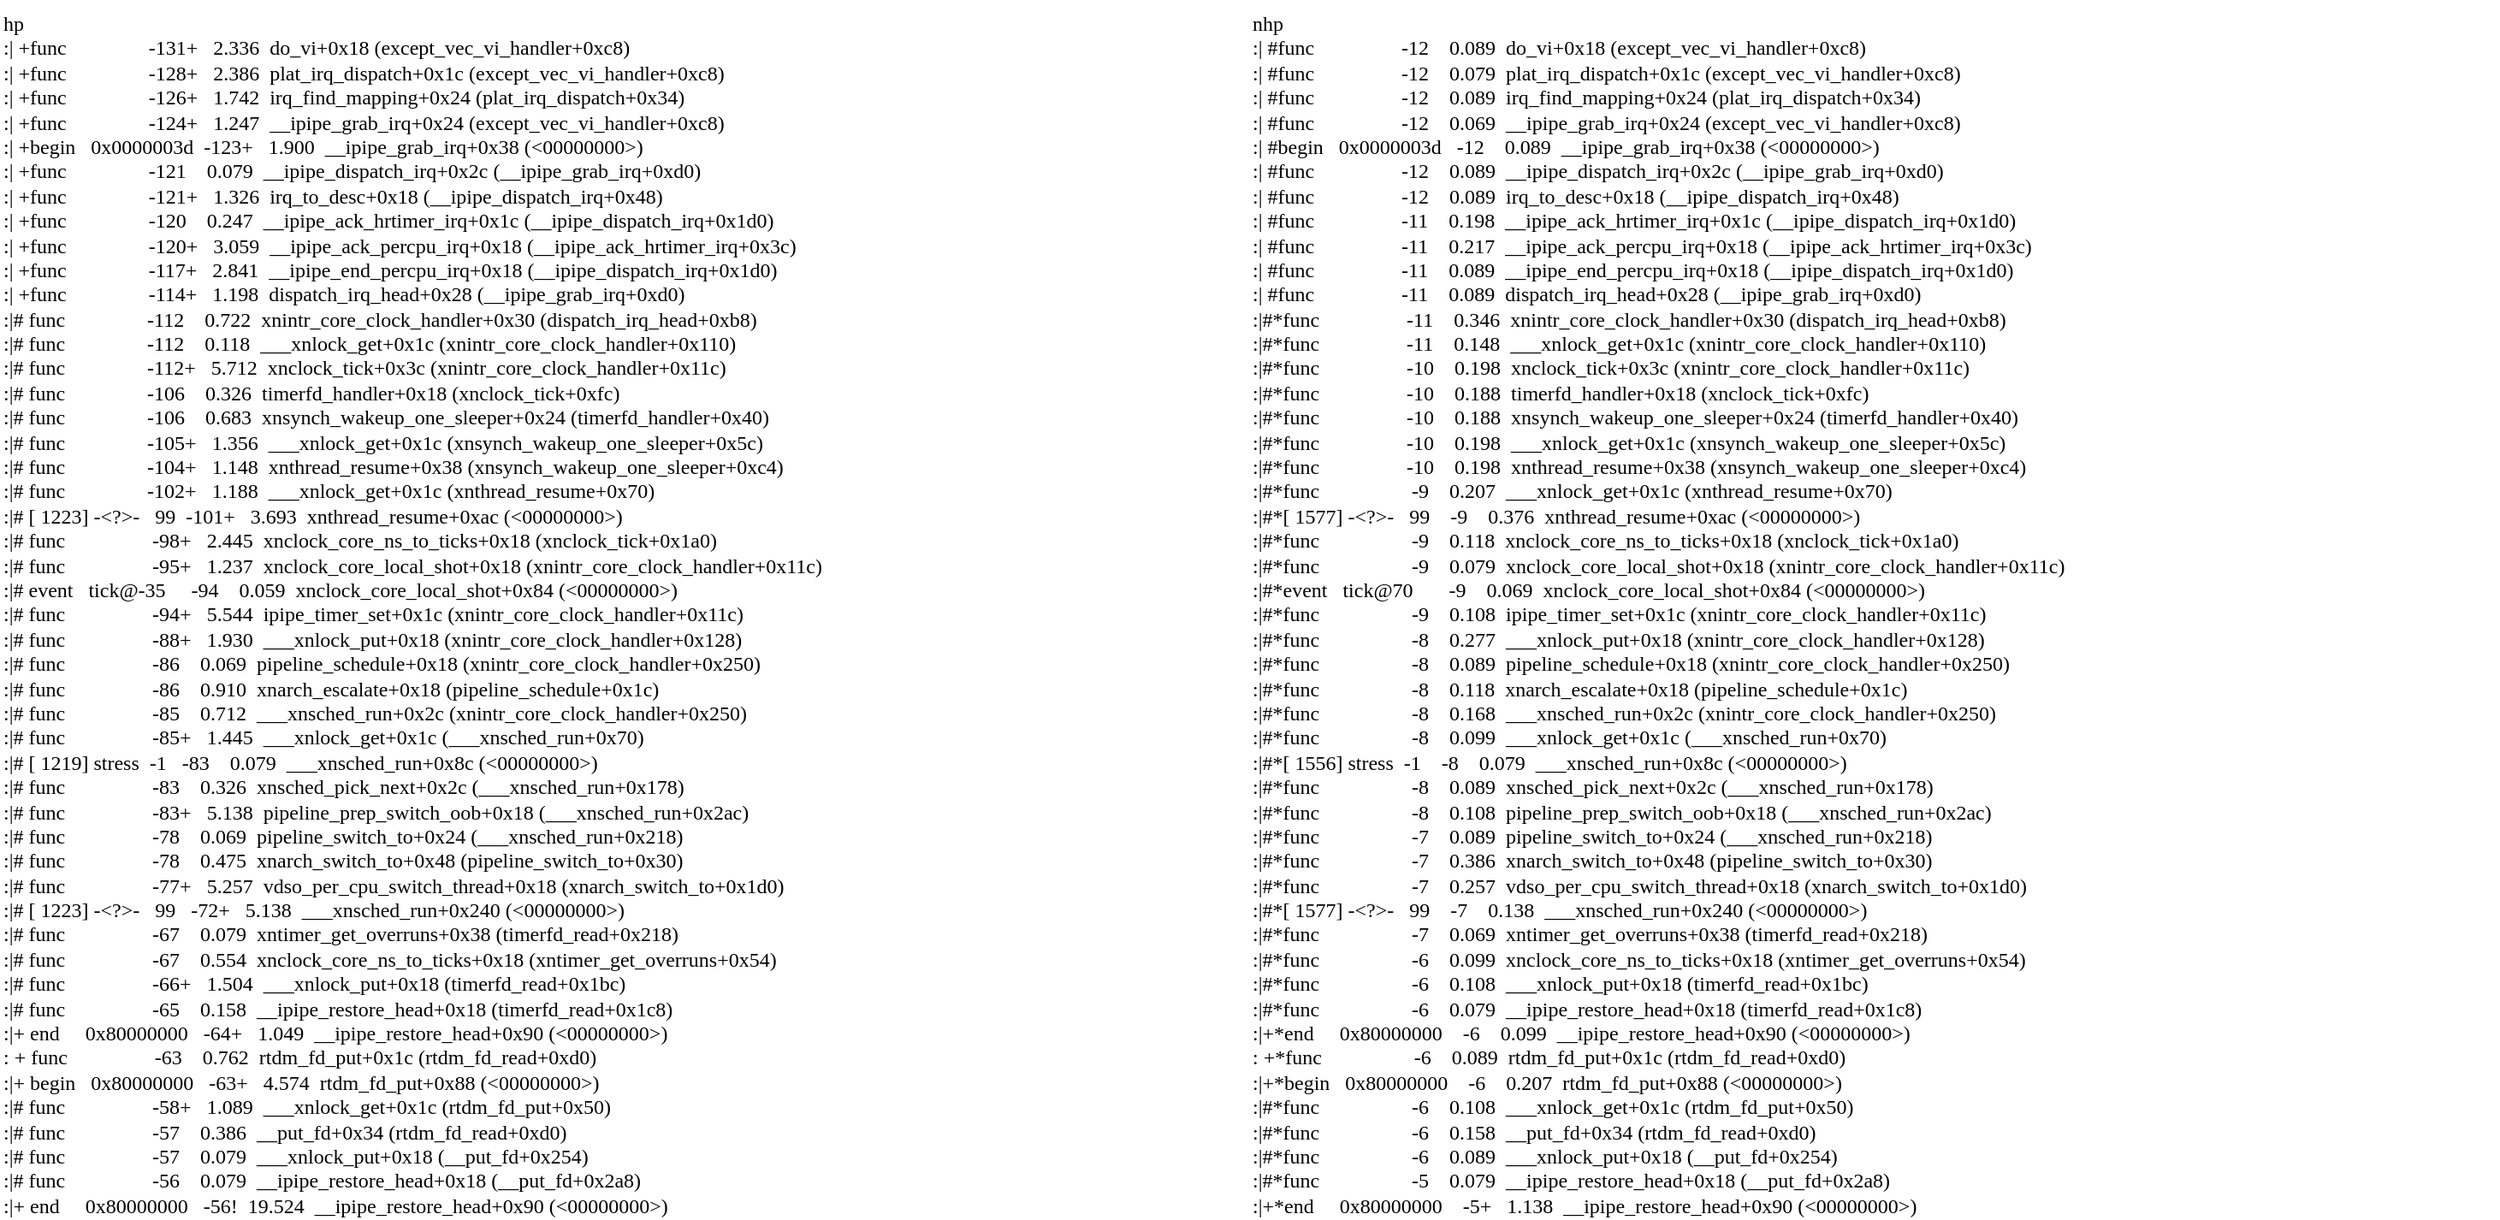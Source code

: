 <mxfile version="20.8.16" type="device"><diagram name="Page-1" id="9X0ESf6F69z7x2L2r5KG"><mxGraphModel dx="2944" dy="662" grid="1" gridSize="10" guides="1" tooltips="1" connect="1" arrows="1" fold="1" page="1" pageScale="1" pageWidth="827" pageHeight="1169" math="0" shadow="0"><root><mxCell id="0"/><mxCell id="1" parent="0"/><mxCell id="D_BlrdBhQ7VcLvINjg4x-1" value="&lt;div&gt;nhp&lt;/div&gt;&lt;div&gt;:| #func&amp;nbsp; &amp;nbsp; &amp;nbsp; &amp;nbsp; &amp;nbsp; &amp;nbsp; &amp;nbsp; &amp;nbsp; &amp;nbsp;-12&amp;nbsp; &amp;nbsp; 0.089&amp;nbsp; do_vi+0x18 (except_vec_vi_handler+0xc8)&lt;/div&gt;&lt;div&gt;:| #func&amp;nbsp; &amp;nbsp; &amp;nbsp; &amp;nbsp; &amp;nbsp; &amp;nbsp; &amp;nbsp; &amp;nbsp; &amp;nbsp;-12&amp;nbsp; &amp;nbsp; 0.079&amp;nbsp; plat_irq_dispatch+0x1c (except_vec_vi_handler+0xc8)&lt;/div&gt;&lt;div&gt;:| #func&amp;nbsp; &amp;nbsp; &amp;nbsp; &amp;nbsp; &amp;nbsp; &amp;nbsp; &amp;nbsp; &amp;nbsp; &amp;nbsp;-12&amp;nbsp; &amp;nbsp; 0.089&amp;nbsp; irq_find_mapping+0x24 (plat_irq_dispatch+0x34)&lt;/div&gt;&lt;div&gt;:| #func&amp;nbsp; &amp;nbsp; &amp;nbsp; &amp;nbsp; &amp;nbsp; &amp;nbsp; &amp;nbsp; &amp;nbsp; &amp;nbsp;-12&amp;nbsp; &amp;nbsp; 0.069&amp;nbsp; __ipipe_grab_irq+0x24 (except_vec_vi_handler+0xc8)&lt;/div&gt;&lt;div&gt;:| #begin&amp;nbsp; &amp;nbsp;0x0000003d&amp;nbsp; &amp;nbsp;-12&amp;nbsp; &amp;nbsp; 0.089&amp;nbsp; __ipipe_grab_irq+0x38 (&amp;lt;00000000&amp;gt;)&lt;/div&gt;&lt;div&gt;:| #func&amp;nbsp; &amp;nbsp; &amp;nbsp; &amp;nbsp; &amp;nbsp; &amp;nbsp; &amp;nbsp; &amp;nbsp; &amp;nbsp;-12&amp;nbsp; &amp;nbsp; 0.089&amp;nbsp; __ipipe_dispatch_irq+0x2c (__ipipe_grab_irq+0xd0)&lt;/div&gt;&lt;div&gt;:| #func&amp;nbsp; &amp;nbsp; &amp;nbsp; &amp;nbsp; &amp;nbsp; &amp;nbsp; &amp;nbsp; &amp;nbsp; &amp;nbsp;-12&amp;nbsp; &amp;nbsp; 0.089&amp;nbsp; irq_to_desc+0x18 (__ipipe_dispatch_irq+0x48)&lt;/div&gt;&lt;div&gt;:| #func&amp;nbsp; &amp;nbsp; &amp;nbsp; &amp;nbsp; &amp;nbsp; &amp;nbsp; &amp;nbsp; &amp;nbsp; &amp;nbsp;-11&amp;nbsp; &amp;nbsp; 0.198&amp;nbsp; __ipipe_ack_hrtimer_irq+0x1c (__ipipe_dispatch_irq+0x1d0)&lt;/div&gt;&lt;div&gt;:| #func&amp;nbsp; &amp;nbsp; &amp;nbsp; &amp;nbsp; &amp;nbsp; &amp;nbsp; &amp;nbsp; &amp;nbsp; &amp;nbsp;-11&amp;nbsp; &amp;nbsp; 0.217&amp;nbsp; __ipipe_ack_percpu_irq+0x18 (__ipipe_ack_hrtimer_irq+0x3c)&lt;/div&gt;&lt;div&gt;:| #func&amp;nbsp; &amp;nbsp; &amp;nbsp; &amp;nbsp; &amp;nbsp; &amp;nbsp; &amp;nbsp; &amp;nbsp; &amp;nbsp;-11&amp;nbsp; &amp;nbsp; 0.089&amp;nbsp; __ipipe_end_percpu_irq+0x18 (__ipipe_dispatch_irq+0x1d0)&lt;/div&gt;&lt;div&gt;:| #func&amp;nbsp; &amp;nbsp; &amp;nbsp; &amp;nbsp; &amp;nbsp; &amp;nbsp; &amp;nbsp; &amp;nbsp; &amp;nbsp;-11&amp;nbsp; &amp;nbsp; 0.089&amp;nbsp; dispatch_irq_head+0x28 (__ipipe_grab_irq+0xd0)&lt;/div&gt;&lt;div&gt;:|#*func&amp;nbsp; &amp;nbsp; &amp;nbsp; &amp;nbsp; &amp;nbsp; &amp;nbsp; &amp;nbsp; &amp;nbsp; &amp;nbsp;-11&amp;nbsp; &amp;nbsp; 0.346&amp;nbsp; xnintr_core_clock_handler+0x30 (dispatch_irq_head+0xb8)&lt;/div&gt;&lt;div&gt;:|#*func&amp;nbsp; &amp;nbsp; &amp;nbsp; &amp;nbsp; &amp;nbsp; &amp;nbsp; &amp;nbsp; &amp;nbsp; &amp;nbsp;-11&amp;nbsp; &amp;nbsp; 0.148&amp;nbsp; ___xnlock_get+0x1c (xnintr_core_clock_handler+0x110)&lt;/div&gt;&lt;div&gt;:|#*func&amp;nbsp; &amp;nbsp; &amp;nbsp; &amp;nbsp; &amp;nbsp; &amp;nbsp; &amp;nbsp; &amp;nbsp; &amp;nbsp;-10&amp;nbsp; &amp;nbsp; 0.198&amp;nbsp; xnclock_tick+0x3c (xnintr_core_clock_handler+0x11c)&lt;/div&gt;&lt;div&gt;:|#*func&amp;nbsp; &amp;nbsp; &amp;nbsp; &amp;nbsp; &amp;nbsp; &amp;nbsp; &amp;nbsp; &amp;nbsp; &amp;nbsp;-10&amp;nbsp; &amp;nbsp; 0.188&amp;nbsp; timerfd_handler+0x18 (xnclock_tick+0xfc)&lt;/div&gt;&lt;div&gt;:|#*func&amp;nbsp; &amp;nbsp; &amp;nbsp; &amp;nbsp; &amp;nbsp; &amp;nbsp; &amp;nbsp; &amp;nbsp; &amp;nbsp;-10&amp;nbsp; &amp;nbsp; 0.188&amp;nbsp; xnsynch_wakeup_one_sleeper+0x24 (timerfd_handler+0x40)&lt;/div&gt;&lt;div&gt;:|#*func&amp;nbsp; &amp;nbsp; &amp;nbsp; &amp;nbsp; &amp;nbsp; &amp;nbsp; &amp;nbsp; &amp;nbsp; &amp;nbsp;-10&amp;nbsp; &amp;nbsp; 0.198&amp;nbsp; ___xnlock_get+0x1c (xnsynch_wakeup_one_sleeper+0x5c)&lt;/div&gt;&lt;div&gt;:|#*func&amp;nbsp; &amp;nbsp; &amp;nbsp; &amp;nbsp; &amp;nbsp; &amp;nbsp; &amp;nbsp; &amp;nbsp; &amp;nbsp;-10&amp;nbsp; &amp;nbsp; 0.198&amp;nbsp; xnthread_resume+0x38 (xnsynch_wakeup_one_sleeper+0xc4)&lt;/div&gt;&lt;div&gt;:|#*func&amp;nbsp; &amp;nbsp; &amp;nbsp; &amp;nbsp; &amp;nbsp; &amp;nbsp; &amp;nbsp; &amp;nbsp; &amp;nbsp; -9&amp;nbsp; &amp;nbsp; 0.207&amp;nbsp; ___xnlock_get+0x1c (xnthread_resume+0x70)&lt;/div&gt;&lt;div&gt;:|#*[ 1577] -&amp;lt;?&amp;gt;-&amp;nbsp; &amp;nbsp;99&amp;nbsp; &amp;nbsp; -9&amp;nbsp; &amp;nbsp; 0.376&amp;nbsp; xnthread_resume+0xac (&amp;lt;00000000&amp;gt;)&lt;/div&gt;&lt;div&gt;:|#*func&amp;nbsp; &amp;nbsp; &amp;nbsp; &amp;nbsp; &amp;nbsp; &amp;nbsp; &amp;nbsp; &amp;nbsp; &amp;nbsp; -9&amp;nbsp; &amp;nbsp; 0.118&amp;nbsp; xnclock_core_ns_to_ticks+0x18 (xnclock_tick+0x1a0)&lt;/div&gt;&lt;div&gt;:|#*func&amp;nbsp; &amp;nbsp; &amp;nbsp; &amp;nbsp; &amp;nbsp; &amp;nbsp; &amp;nbsp; &amp;nbsp; &amp;nbsp; -9&amp;nbsp; &amp;nbsp; 0.079&amp;nbsp; xnclock_core_local_shot+0x18 (xnintr_core_clock_handler+0x11c)&lt;/div&gt;&lt;div&gt;:|#*event&amp;nbsp; &amp;nbsp;tick@70&amp;nbsp; &amp;nbsp; &amp;nbsp; &amp;nbsp;-9&amp;nbsp; &amp;nbsp; 0.069&amp;nbsp; xnclock_core_local_shot+0x84 (&amp;lt;00000000&amp;gt;)&lt;/div&gt;&lt;div&gt;:|#*func&amp;nbsp; &amp;nbsp; &amp;nbsp; &amp;nbsp; &amp;nbsp; &amp;nbsp; &amp;nbsp; &amp;nbsp; &amp;nbsp; -9&amp;nbsp; &amp;nbsp; 0.108&amp;nbsp; ipipe_timer_set+0x1c (xnintr_core_clock_handler+0x11c)&lt;/div&gt;&lt;div&gt;:|#*func&amp;nbsp; &amp;nbsp; &amp;nbsp; &amp;nbsp; &amp;nbsp; &amp;nbsp; &amp;nbsp; &amp;nbsp; &amp;nbsp; -8&amp;nbsp; &amp;nbsp; 0.277&amp;nbsp; ___xnlock_put+0x18 (xnintr_core_clock_handler+0x128)&lt;/div&gt;&lt;div&gt;:|#*func&amp;nbsp; &amp;nbsp; &amp;nbsp; &amp;nbsp; &amp;nbsp; &amp;nbsp; &amp;nbsp; &amp;nbsp; &amp;nbsp; -8&amp;nbsp; &amp;nbsp; 0.089&amp;nbsp; pipeline_schedule+0x18 (xnintr_core_clock_handler+0x250)&lt;/div&gt;&lt;div&gt;:|#*func&amp;nbsp; &amp;nbsp; &amp;nbsp; &amp;nbsp; &amp;nbsp; &amp;nbsp; &amp;nbsp; &amp;nbsp; &amp;nbsp; -8&amp;nbsp; &amp;nbsp; 0.118&amp;nbsp; xnarch_escalate+0x18 (pipeline_schedule+0x1c)&lt;/div&gt;&lt;div&gt;:|#*func&amp;nbsp; &amp;nbsp; &amp;nbsp; &amp;nbsp; &amp;nbsp; &amp;nbsp; &amp;nbsp; &amp;nbsp; &amp;nbsp; -8&amp;nbsp; &amp;nbsp; 0.168&amp;nbsp; ___xnsched_run+0x2c (xnintr_core_clock_handler+0x250)&lt;/div&gt;&lt;div&gt;:|#*func&amp;nbsp; &amp;nbsp; &amp;nbsp; &amp;nbsp; &amp;nbsp; &amp;nbsp; &amp;nbsp; &amp;nbsp; &amp;nbsp; -8&amp;nbsp; &amp;nbsp; 0.099&amp;nbsp; ___xnlock_get+0x1c (___xnsched_run+0x70)&lt;/div&gt;&lt;div&gt;:|#*[ 1556] stress&amp;nbsp; -1&amp;nbsp; &amp;nbsp; -8&amp;nbsp; &amp;nbsp; 0.079&amp;nbsp; ___xnsched_run+0x8c (&amp;lt;00000000&amp;gt;)&lt;/div&gt;&lt;div&gt;:|#*func&amp;nbsp; &amp;nbsp; &amp;nbsp; &amp;nbsp; &amp;nbsp; &amp;nbsp; &amp;nbsp; &amp;nbsp; &amp;nbsp; -8&amp;nbsp; &amp;nbsp; 0.089&amp;nbsp; xnsched_pick_next+0x2c (___xnsched_run+0x178)&lt;/div&gt;&lt;div&gt;:|#*func&amp;nbsp; &amp;nbsp; &amp;nbsp; &amp;nbsp; &amp;nbsp; &amp;nbsp; &amp;nbsp; &amp;nbsp; &amp;nbsp; -8&amp;nbsp; &amp;nbsp; 0.108&amp;nbsp; pipeline_prep_switch_oob+0x18 (___xnsched_run+0x2ac)&lt;/div&gt;&lt;div&gt;:|#*func&amp;nbsp; &amp;nbsp; &amp;nbsp; &amp;nbsp; &amp;nbsp; &amp;nbsp; &amp;nbsp; &amp;nbsp; &amp;nbsp; -7&amp;nbsp; &amp;nbsp; 0.089&amp;nbsp; pipeline_switch_to+0x24 (___xnsched_run+0x218)&lt;/div&gt;&lt;div&gt;:|#*func&amp;nbsp; &amp;nbsp; &amp;nbsp; &amp;nbsp; &amp;nbsp; &amp;nbsp; &amp;nbsp; &amp;nbsp; &amp;nbsp; -7&amp;nbsp; &amp;nbsp; 0.386&amp;nbsp; xnarch_switch_to+0x48 (pipeline_switch_to+0x30)&lt;/div&gt;&lt;div&gt;:|#*func&amp;nbsp; &amp;nbsp; &amp;nbsp; &amp;nbsp; &amp;nbsp; &amp;nbsp; &amp;nbsp; &amp;nbsp; &amp;nbsp; -7&amp;nbsp; &amp;nbsp; 0.257&amp;nbsp; vdso_per_cpu_switch_thread+0x18 (xnarch_switch_to+0x1d0)&lt;/div&gt;&lt;div&gt;:|#*[ 1577] -&amp;lt;?&amp;gt;-&amp;nbsp; &amp;nbsp;99&amp;nbsp; &amp;nbsp; -7&amp;nbsp; &amp;nbsp; 0.138&amp;nbsp; ___xnsched_run+0x240 (&amp;lt;00000000&amp;gt;)&lt;/div&gt;&lt;div&gt;:|#*func&amp;nbsp; &amp;nbsp; &amp;nbsp; &amp;nbsp; &amp;nbsp; &amp;nbsp; &amp;nbsp; &amp;nbsp; &amp;nbsp; -7&amp;nbsp; &amp;nbsp; 0.069&amp;nbsp; xntimer_get_overruns+0x38 (timerfd_read+0x218)&lt;/div&gt;&lt;div&gt;:|#*func&amp;nbsp; &amp;nbsp; &amp;nbsp; &amp;nbsp; &amp;nbsp; &amp;nbsp; &amp;nbsp; &amp;nbsp; &amp;nbsp; -6&amp;nbsp; &amp;nbsp; 0.099&amp;nbsp; xnclock_core_ns_to_ticks+0x18 (xntimer_get_overruns+0x54)&lt;/div&gt;&lt;div&gt;:|#*func&amp;nbsp; &amp;nbsp; &amp;nbsp; &amp;nbsp; &amp;nbsp; &amp;nbsp; &amp;nbsp; &amp;nbsp; &amp;nbsp; -6&amp;nbsp; &amp;nbsp; 0.108&amp;nbsp; ___xnlock_put+0x18 (timerfd_read+0x1bc)&lt;/div&gt;&lt;div&gt;:|#*func&amp;nbsp; &amp;nbsp; &amp;nbsp; &amp;nbsp; &amp;nbsp; &amp;nbsp; &amp;nbsp; &amp;nbsp; &amp;nbsp; -6&amp;nbsp; &amp;nbsp; 0.079&amp;nbsp; __ipipe_restore_head+0x18 (timerfd_read+0x1c8)&lt;/div&gt;&lt;div&gt;:|+*end&amp;nbsp; &amp;nbsp; &amp;nbsp;0x80000000&amp;nbsp; &amp;nbsp; -6&amp;nbsp; &amp;nbsp; 0.099&amp;nbsp; __ipipe_restore_head+0x90 (&amp;lt;00000000&amp;gt;)&lt;/div&gt;&lt;div&gt;: +*func&amp;nbsp; &amp;nbsp; &amp;nbsp; &amp;nbsp; &amp;nbsp; &amp;nbsp; &amp;nbsp; &amp;nbsp; &amp;nbsp; -6&amp;nbsp; &amp;nbsp; 0.089&amp;nbsp; rtdm_fd_put+0x1c (rtdm_fd_read+0xd0)&lt;/div&gt;&lt;div&gt;:|+*begin&amp;nbsp; &amp;nbsp;0x80000000&amp;nbsp; &amp;nbsp; -6&amp;nbsp; &amp;nbsp; 0.207&amp;nbsp; rtdm_fd_put+0x88 (&amp;lt;00000000&amp;gt;)&lt;/div&gt;&lt;div&gt;:|#*func&amp;nbsp; &amp;nbsp; &amp;nbsp; &amp;nbsp; &amp;nbsp; &amp;nbsp; &amp;nbsp; &amp;nbsp; &amp;nbsp; -6&amp;nbsp; &amp;nbsp; 0.108&amp;nbsp; ___xnlock_get+0x1c (rtdm_fd_put+0x50)&lt;/div&gt;&lt;div&gt;:|#*func&amp;nbsp; &amp;nbsp; &amp;nbsp; &amp;nbsp; &amp;nbsp; &amp;nbsp; &amp;nbsp; &amp;nbsp; &amp;nbsp; -6&amp;nbsp; &amp;nbsp; 0.158&amp;nbsp; __put_fd+0x34 (rtdm_fd_read+0xd0)&lt;/div&gt;&lt;div&gt;:|#*func&amp;nbsp; &amp;nbsp; &amp;nbsp; &amp;nbsp; &amp;nbsp; &amp;nbsp; &amp;nbsp; &amp;nbsp; &amp;nbsp; -6&amp;nbsp; &amp;nbsp; 0.089&amp;nbsp; ___xnlock_put+0x18 (__put_fd+0x254)&lt;/div&gt;&lt;div&gt;:|#*func&amp;nbsp; &amp;nbsp; &amp;nbsp; &amp;nbsp; &amp;nbsp; &amp;nbsp; &amp;nbsp; &amp;nbsp; &amp;nbsp; -5&amp;nbsp; &amp;nbsp; 0.079&amp;nbsp; __ipipe_restore_head+0x18 (__put_fd+0x2a8)&lt;/div&gt;&lt;div&gt;:|+*end&amp;nbsp; &amp;nbsp; &amp;nbsp;0x80000000&amp;nbsp; &amp;nbsp; -5+&amp;nbsp; &amp;nbsp;1.138&amp;nbsp; __ipipe_restore_head+0x90 (&amp;lt;00000000&amp;gt;)&lt;/div&gt;" style="text;whiteSpace=wrap;html=1;fontFamily=Fira Code;" parent="1" vertex="1"><mxGeometry x="-170" y="450" width="730" height="170" as="geometry"/></mxCell><mxCell id="YRGdACz2NdePQLeItSf4-1" value="&lt;div&gt;hp&lt;/div&gt;&lt;div&gt;:| +func&amp;nbsp; &amp;nbsp; &amp;nbsp; &amp;nbsp; &amp;nbsp; &amp;nbsp; &amp;nbsp; &amp;nbsp; -131+&amp;nbsp; &amp;nbsp;2.336&amp;nbsp; do_vi+0x18 (except_vec_vi_handler+0xc8)&lt;/div&gt;&lt;div&gt;:| +func&amp;nbsp; &amp;nbsp; &amp;nbsp; &amp;nbsp; &amp;nbsp; &amp;nbsp; &amp;nbsp; &amp;nbsp; -128+&amp;nbsp; &amp;nbsp;2.386&amp;nbsp; plat_irq_dispatch+0x1c (except_vec_vi_handler+0xc8)&lt;/div&gt;&lt;div&gt;:| +func&amp;nbsp; &amp;nbsp; &amp;nbsp; &amp;nbsp; &amp;nbsp; &amp;nbsp; &amp;nbsp; &amp;nbsp; -126+&amp;nbsp; &amp;nbsp;1.742&amp;nbsp; irq_find_mapping+0x24 (plat_irq_dispatch+0x34)&lt;/div&gt;&lt;div&gt;:| +func&amp;nbsp; &amp;nbsp; &amp;nbsp; &amp;nbsp; &amp;nbsp; &amp;nbsp; &amp;nbsp; &amp;nbsp; -124+&amp;nbsp; &amp;nbsp;1.247&amp;nbsp; __ipipe_grab_irq+0x24 (except_vec_vi_handler+0xc8)&lt;/div&gt;&lt;div&gt;:| +begin&amp;nbsp; &amp;nbsp;0x0000003d&amp;nbsp; -123+&amp;nbsp; &amp;nbsp;1.900&amp;nbsp; __ipipe_grab_irq+0x38 (&amp;lt;00000000&amp;gt;)&lt;/div&gt;&lt;div&gt;:| +func&amp;nbsp; &amp;nbsp; &amp;nbsp; &amp;nbsp; &amp;nbsp; &amp;nbsp; &amp;nbsp; &amp;nbsp; -121&amp;nbsp; &amp;nbsp; 0.079&amp;nbsp; __ipipe_dispatch_irq+0x2c (__ipipe_grab_irq+0xd0)&lt;/div&gt;&lt;div&gt;:| +func&amp;nbsp; &amp;nbsp; &amp;nbsp; &amp;nbsp; &amp;nbsp; &amp;nbsp; &amp;nbsp; &amp;nbsp; -121+&amp;nbsp; &amp;nbsp;1.326&amp;nbsp; irq_to_desc+0x18 (__ipipe_dispatch_irq+0x48)&lt;/div&gt;&lt;div&gt;:| +func&amp;nbsp; &amp;nbsp; &amp;nbsp; &amp;nbsp; &amp;nbsp; &amp;nbsp; &amp;nbsp; &amp;nbsp; -120&amp;nbsp; &amp;nbsp; 0.247&amp;nbsp; __ipipe_ack_hrtimer_irq+0x1c (__ipipe_dispatch_irq+0x1d0)&lt;/div&gt;&lt;div&gt;:| +func&amp;nbsp; &amp;nbsp; &amp;nbsp; &amp;nbsp; &amp;nbsp; &amp;nbsp; &amp;nbsp; &amp;nbsp; -120+&amp;nbsp; &amp;nbsp;3.059&amp;nbsp; __ipipe_ack_percpu_irq+0x18 (__ipipe_ack_hrtimer_irq+0x3c)&lt;/div&gt;&lt;div&gt;:| +func&amp;nbsp; &amp;nbsp; &amp;nbsp; &amp;nbsp; &amp;nbsp; &amp;nbsp; &amp;nbsp; &amp;nbsp; -117+&amp;nbsp; &amp;nbsp;2.841&amp;nbsp; __ipipe_end_percpu_irq+0x18 (__ipipe_dispatch_irq+0x1d0)&lt;/div&gt;&lt;div&gt;:| +func&amp;nbsp; &amp;nbsp; &amp;nbsp; &amp;nbsp; &amp;nbsp; &amp;nbsp; &amp;nbsp; &amp;nbsp; -114+&amp;nbsp; &amp;nbsp;1.198&amp;nbsp; dispatch_irq_head+0x28 (__ipipe_grab_irq+0xd0)&lt;/div&gt;&lt;div&gt;:|# func&amp;nbsp; &amp;nbsp; &amp;nbsp; &amp;nbsp; &amp;nbsp; &amp;nbsp; &amp;nbsp; &amp;nbsp; -112&amp;nbsp; &amp;nbsp; 0.722&amp;nbsp; xnintr_core_clock_handler+0x30 (dispatch_irq_head+0xb8)&lt;/div&gt;&lt;div&gt;:|# func&amp;nbsp; &amp;nbsp; &amp;nbsp; &amp;nbsp; &amp;nbsp; &amp;nbsp; &amp;nbsp; &amp;nbsp; -112&amp;nbsp; &amp;nbsp; 0.118&amp;nbsp; ___xnlock_get+0x1c (xnintr_core_clock_handler+0x110)&lt;/div&gt;&lt;div&gt;:|# func&amp;nbsp; &amp;nbsp; &amp;nbsp; &amp;nbsp; &amp;nbsp; &amp;nbsp; &amp;nbsp; &amp;nbsp; -112+&amp;nbsp; &amp;nbsp;5.712&amp;nbsp; xnclock_tick+0x3c (xnintr_core_clock_handler+0x11c)&lt;/div&gt;&lt;div&gt;:|# func&amp;nbsp; &amp;nbsp; &amp;nbsp; &amp;nbsp; &amp;nbsp; &amp;nbsp; &amp;nbsp; &amp;nbsp; -106&amp;nbsp; &amp;nbsp; 0.326&amp;nbsp; timerfd_handler+0x18 (xnclock_tick+0xfc)&lt;/div&gt;&lt;div&gt;:|# func&amp;nbsp; &amp;nbsp; &amp;nbsp; &amp;nbsp; &amp;nbsp; &amp;nbsp; &amp;nbsp; &amp;nbsp; -106&amp;nbsp; &amp;nbsp; 0.683&amp;nbsp; xnsynch_wakeup_one_sleeper+0x24 (timerfd_handler+0x40)&lt;/div&gt;&lt;div&gt;:|# func&amp;nbsp; &amp;nbsp; &amp;nbsp; &amp;nbsp; &amp;nbsp; &amp;nbsp; &amp;nbsp; &amp;nbsp; -105+&amp;nbsp; &amp;nbsp;1.356&amp;nbsp; ___xnlock_get+0x1c (xnsynch_wakeup_one_sleeper+0x5c)&lt;/div&gt;&lt;div&gt;:|# func&amp;nbsp; &amp;nbsp; &amp;nbsp; &amp;nbsp; &amp;nbsp; &amp;nbsp; &amp;nbsp; &amp;nbsp; -104+&amp;nbsp; &amp;nbsp;1.148&amp;nbsp; xnthread_resume+0x38 (xnsynch_wakeup_one_sleeper+0xc4)&lt;/div&gt;&lt;div&gt;:|# func&amp;nbsp; &amp;nbsp; &amp;nbsp; &amp;nbsp; &amp;nbsp; &amp;nbsp; &amp;nbsp; &amp;nbsp; -102+&amp;nbsp; &amp;nbsp;1.188&amp;nbsp; ___xnlock_get+0x1c (xnthread_resume+0x70)&lt;/div&gt;&lt;div&gt;:|# [ 1223] -&amp;lt;?&amp;gt;-&amp;nbsp; &amp;nbsp;99&amp;nbsp; -101+&amp;nbsp; &amp;nbsp;3.693&amp;nbsp; xnthread_resume+0xac (&amp;lt;00000000&amp;gt;)&lt;/div&gt;&lt;div&gt;:|# func&amp;nbsp; &amp;nbsp; &amp;nbsp; &amp;nbsp; &amp;nbsp; &amp;nbsp; &amp;nbsp; &amp;nbsp; &amp;nbsp;-98+&amp;nbsp; &amp;nbsp;2.445&amp;nbsp; xnclock_core_ns_to_ticks+0x18 (xnclock_tick+0x1a0)&lt;/div&gt;&lt;div&gt;:|# func&amp;nbsp; &amp;nbsp; &amp;nbsp; &amp;nbsp; &amp;nbsp; &amp;nbsp; &amp;nbsp; &amp;nbsp; &amp;nbsp;-95+&amp;nbsp; &amp;nbsp;1.237&amp;nbsp; xnclock_core_local_shot+0x18 (xnintr_core_clock_handler+0x11c)&lt;/div&gt;&lt;div&gt;:|# event&amp;nbsp; &amp;nbsp;tick@-35&amp;nbsp; &amp;nbsp; &amp;nbsp;-94&amp;nbsp; &amp;nbsp; 0.059&amp;nbsp; xnclock_core_local_shot+0x84 (&amp;lt;00000000&amp;gt;)&lt;/div&gt;&lt;div&gt;:|# func&amp;nbsp; &amp;nbsp; &amp;nbsp; &amp;nbsp; &amp;nbsp; &amp;nbsp; &amp;nbsp; &amp;nbsp; &amp;nbsp;-94+&amp;nbsp; &amp;nbsp;5.544&amp;nbsp; ipipe_timer_set+0x1c (xnintr_core_clock_handler+0x11c)&lt;/div&gt;&lt;div&gt;:|# func&amp;nbsp; &amp;nbsp; &amp;nbsp; &amp;nbsp; &amp;nbsp; &amp;nbsp; &amp;nbsp; &amp;nbsp; &amp;nbsp;-88+&amp;nbsp; &amp;nbsp;1.930&amp;nbsp; ___xnlock_put+0x18 (xnintr_core_clock_handler+0x128)&lt;/div&gt;&lt;div&gt;:|# func&amp;nbsp; &amp;nbsp; &amp;nbsp; &amp;nbsp; &amp;nbsp; &amp;nbsp; &amp;nbsp; &amp;nbsp; &amp;nbsp;-86&amp;nbsp; &amp;nbsp; 0.069&amp;nbsp; pipeline_schedule+0x18 (xnintr_core_clock_handler+0x250)&lt;/div&gt;&lt;div&gt;:|# func&amp;nbsp; &amp;nbsp; &amp;nbsp; &amp;nbsp; &amp;nbsp; &amp;nbsp; &amp;nbsp; &amp;nbsp; &amp;nbsp;-86&amp;nbsp; &amp;nbsp; 0.910&amp;nbsp; xnarch_escalate+0x18 (pipeline_schedule+0x1c)&lt;/div&gt;&lt;div&gt;:|# func&amp;nbsp; &amp;nbsp; &amp;nbsp; &amp;nbsp; &amp;nbsp; &amp;nbsp; &amp;nbsp; &amp;nbsp; &amp;nbsp;-85&amp;nbsp; &amp;nbsp; 0.712&amp;nbsp; ___xnsched_run+0x2c (xnintr_core_clock_handler+0x250)&lt;/div&gt;&lt;div&gt;:|# func&amp;nbsp; &amp;nbsp; &amp;nbsp; &amp;nbsp; &amp;nbsp; &amp;nbsp; &amp;nbsp; &amp;nbsp; &amp;nbsp;-85+&amp;nbsp; &amp;nbsp;1.445&amp;nbsp; ___xnlock_get+0x1c (___xnsched_run+0x70)&lt;/div&gt;&lt;div&gt;:|# [ 1219] stress&amp;nbsp; -1&amp;nbsp; &amp;nbsp;-83&amp;nbsp; &amp;nbsp; 0.079&amp;nbsp; ___xnsched_run+0x8c (&amp;lt;00000000&amp;gt;)&lt;/div&gt;&lt;div&gt;:|# func&amp;nbsp; &amp;nbsp; &amp;nbsp; &amp;nbsp; &amp;nbsp; &amp;nbsp; &amp;nbsp; &amp;nbsp; &amp;nbsp;-83&amp;nbsp; &amp;nbsp; 0.326&amp;nbsp; xnsched_pick_next+0x2c (___xnsched_run+0x178)&lt;/div&gt;&lt;div&gt;:|# func&amp;nbsp; &amp;nbsp; &amp;nbsp; &amp;nbsp; &amp;nbsp; &amp;nbsp; &amp;nbsp; &amp;nbsp; &amp;nbsp;-83+&amp;nbsp; &amp;nbsp;5.138&amp;nbsp; pipeline_prep_switch_oob+0x18 (___xnsched_run+0x2ac)&lt;/div&gt;&lt;div&gt;:|# func&amp;nbsp; &amp;nbsp; &amp;nbsp; &amp;nbsp; &amp;nbsp; &amp;nbsp; &amp;nbsp; &amp;nbsp; &amp;nbsp;-78&amp;nbsp; &amp;nbsp; 0.069&amp;nbsp; pipeline_switch_to+0x24 (___xnsched_run+0x218)&lt;/div&gt;&lt;div&gt;:|# func&amp;nbsp; &amp;nbsp; &amp;nbsp; &amp;nbsp; &amp;nbsp; &amp;nbsp; &amp;nbsp; &amp;nbsp; &amp;nbsp;-78&amp;nbsp; &amp;nbsp; 0.475&amp;nbsp; xnarch_switch_to+0x48 (pipeline_switch_to+0x30)&lt;/div&gt;&lt;div&gt;:|# func&amp;nbsp; &amp;nbsp; &amp;nbsp; &amp;nbsp; &amp;nbsp; &amp;nbsp; &amp;nbsp; &amp;nbsp; &amp;nbsp;-77+&amp;nbsp; &amp;nbsp;5.257&amp;nbsp; vdso_per_cpu_switch_thread+0x18 (xnarch_switch_to+0x1d0)&lt;/div&gt;&lt;div&gt;:|# [ 1223] -&amp;lt;?&amp;gt;-&amp;nbsp; &amp;nbsp;99&amp;nbsp; &amp;nbsp;-72+&amp;nbsp; &amp;nbsp;5.138&amp;nbsp; ___xnsched_run+0x240 (&amp;lt;00000000&amp;gt;)&lt;/div&gt;&lt;div&gt;:|# func&amp;nbsp; &amp;nbsp; &amp;nbsp; &amp;nbsp; &amp;nbsp; &amp;nbsp; &amp;nbsp; &amp;nbsp; &amp;nbsp;-67&amp;nbsp; &amp;nbsp; 0.079&amp;nbsp; xntimer_get_overruns+0x38 (timerfd_read+0x218)&lt;/div&gt;&lt;div&gt;:|# func&amp;nbsp; &amp;nbsp; &amp;nbsp; &amp;nbsp; &amp;nbsp; &amp;nbsp; &amp;nbsp; &amp;nbsp; &amp;nbsp;-67&amp;nbsp; &amp;nbsp; 0.554&amp;nbsp; xnclock_core_ns_to_ticks+0x18 (xntimer_get_overruns+0x54)&lt;/div&gt;&lt;div&gt;:|# func&amp;nbsp; &amp;nbsp; &amp;nbsp; &amp;nbsp; &amp;nbsp; &amp;nbsp; &amp;nbsp; &amp;nbsp; &amp;nbsp;-66+&amp;nbsp; &amp;nbsp;1.504&amp;nbsp; ___xnlock_put+0x18 (timerfd_read+0x1bc)&lt;/div&gt;&lt;div&gt;:|# func&amp;nbsp; &amp;nbsp; &amp;nbsp; &amp;nbsp; &amp;nbsp; &amp;nbsp; &amp;nbsp; &amp;nbsp; &amp;nbsp;-65&amp;nbsp; &amp;nbsp; 0.158&amp;nbsp; __ipipe_restore_head+0x18 (timerfd_read+0x1c8)&lt;/div&gt;&lt;div&gt;:|+ end&amp;nbsp; &amp;nbsp; &amp;nbsp;0x80000000&amp;nbsp; &amp;nbsp;-64+&amp;nbsp; &amp;nbsp;1.049&amp;nbsp; __ipipe_restore_head+0x90 (&amp;lt;00000000&amp;gt;)&lt;/div&gt;&lt;div&gt;: + func&amp;nbsp; &amp;nbsp; &amp;nbsp; &amp;nbsp; &amp;nbsp; &amp;nbsp; &amp;nbsp; &amp;nbsp; &amp;nbsp;-63&amp;nbsp; &amp;nbsp; 0.762&amp;nbsp; rtdm_fd_put+0x1c (rtdm_fd_read+0xd0)&lt;/div&gt;&lt;div&gt;:|+ begin&amp;nbsp; &amp;nbsp;0x80000000&amp;nbsp; &amp;nbsp;-63+&amp;nbsp; &amp;nbsp;4.574&amp;nbsp; rtdm_fd_put+0x88 (&amp;lt;00000000&amp;gt;)&lt;/div&gt;&lt;div&gt;:|# func&amp;nbsp; &amp;nbsp; &amp;nbsp; &amp;nbsp; &amp;nbsp; &amp;nbsp; &amp;nbsp; &amp;nbsp; &amp;nbsp;-58+&amp;nbsp; &amp;nbsp;1.089&amp;nbsp; ___xnlock_get+0x1c (rtdm_fd_put+0x50)&lt;/div&gt;&lt;div&gt;:|# func&amp;nbsp; &amp;nbsp; &amp;nbsp; &amp;nbsp; &amp;nbsp; &amp;nbsp; &amp;nbsp; &amp;nbsp; &amp;nbsp;-57&amp;nbsp; &amp;nbsp; 0.386&amp;nbsp; __put_fd+0x34 (rtdm_fd_read+0xd0)&lt;/div&gt;&lt;div&gt;:|# func&amp;nbsp; &amp;nbsp; &amp;nbsp; &amp;nbsp; &amp;nbsp; &amp;nbsp; &amp;nbsp; &amp;nbsp; &amp;nbsp;-57&amp;nbsp; &amp;nbsp; 0.079&amp;nbsp; ___xnlock_put+0x18 (__put_fd+0x254)&lt;/div&gt;&lt;div&gt;:|# func&amp;nbsp; &amp;nbsp; &amp;nbsp; &amp;nbsp; &amp;nbsp; &amp;nbsp; &amp;nbsp; &amp;nbsp; &amp;nbsp;-56&amp;nbsp; &amp;nbsp; 0.079&amp;nbsp; __ipipe_restore_head+0x18 (__put_fd+0x2a8)&lt;/div&gt;&lt;div&gt;:|+ end&amp;nbsp; &amp;nbsp; &amp;nbsp;0x80000000&amp;nbsp; &amp;nbsp;-56!&amp;nbsp; 19.524&amp;nbsp; __ipipe_restore_head+0x90 (&amp;lt;00000000&amp;gt;)&lt;/div&gt;" style="text;whiteSpace=wrap;html=1;fontFamily=Fira Code;" parent="1" vertex="1"><mxGeometry x="-900" y="450" width="730" height="170" as="geometry"/></mxCell></root></mxGraphModel></diagram></mxfile>